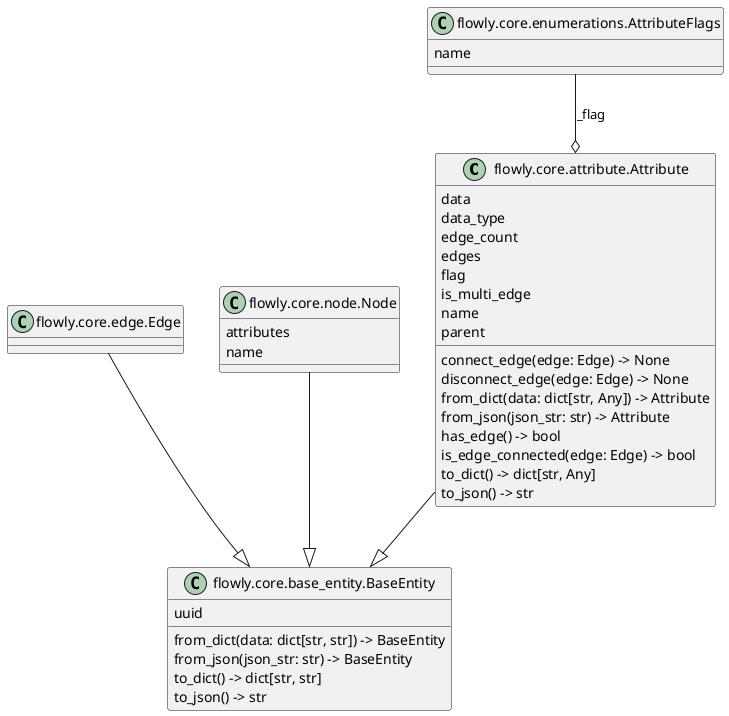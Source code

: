 @startuml classes
set namespaceSeparator none
class "flowly.core.attribute.Attribute" as flowly.core.attribute.Attribute {
  data
  data_type
  edge_count
  edges
  flag
  is_multi_edge
  name
  parent
  connect_edge(edge: Edge) -> None
  disconnect_edge(edge: Edge) -> None
  from_dict(data: dict[str, Any]) -> Attribute
  from_json(json_str: str) -> Attribute
  has_edge() -> bool
  is_edge_connected(edge: Edge) -> bool
  to_dict() -> dict[str, Any]
  to_json() -> str
}
class "flowly.core.base_entity.BaseEntity" as flowly.core.base_entity.BaseEntity {
  uuid
  from_dict(data: dict[str, str]) -> BaseEntity
  from_json(json_str: str) -> BaseEntity
  to_dict() -> dict[str, str]
  to_json() -> str
}
class "flowly.core.edge.Edge" as flowly.core.edge.Edge {
}
class "flowly.core.enumerations.AttributeFlags" as flowly.core.enumerations.AttributeFlags {
  name
}
class "flowly.core.node.Node" as flowly.core.node.Node {
  attributes
  name
}
flowly.core.attribute.Attribute --|> flowly.core.base_entity.BaseEntity
flowly.core.edge.Edge --|> flowly.core.base_entity.BaseEntity
flowly.core.node.Node --|> flowly.core.base_entity.BaseEntity
flowly.core.enumerations.AttributeFlags --o flowly.core.attribute.Attribute : _flag
@enduml

